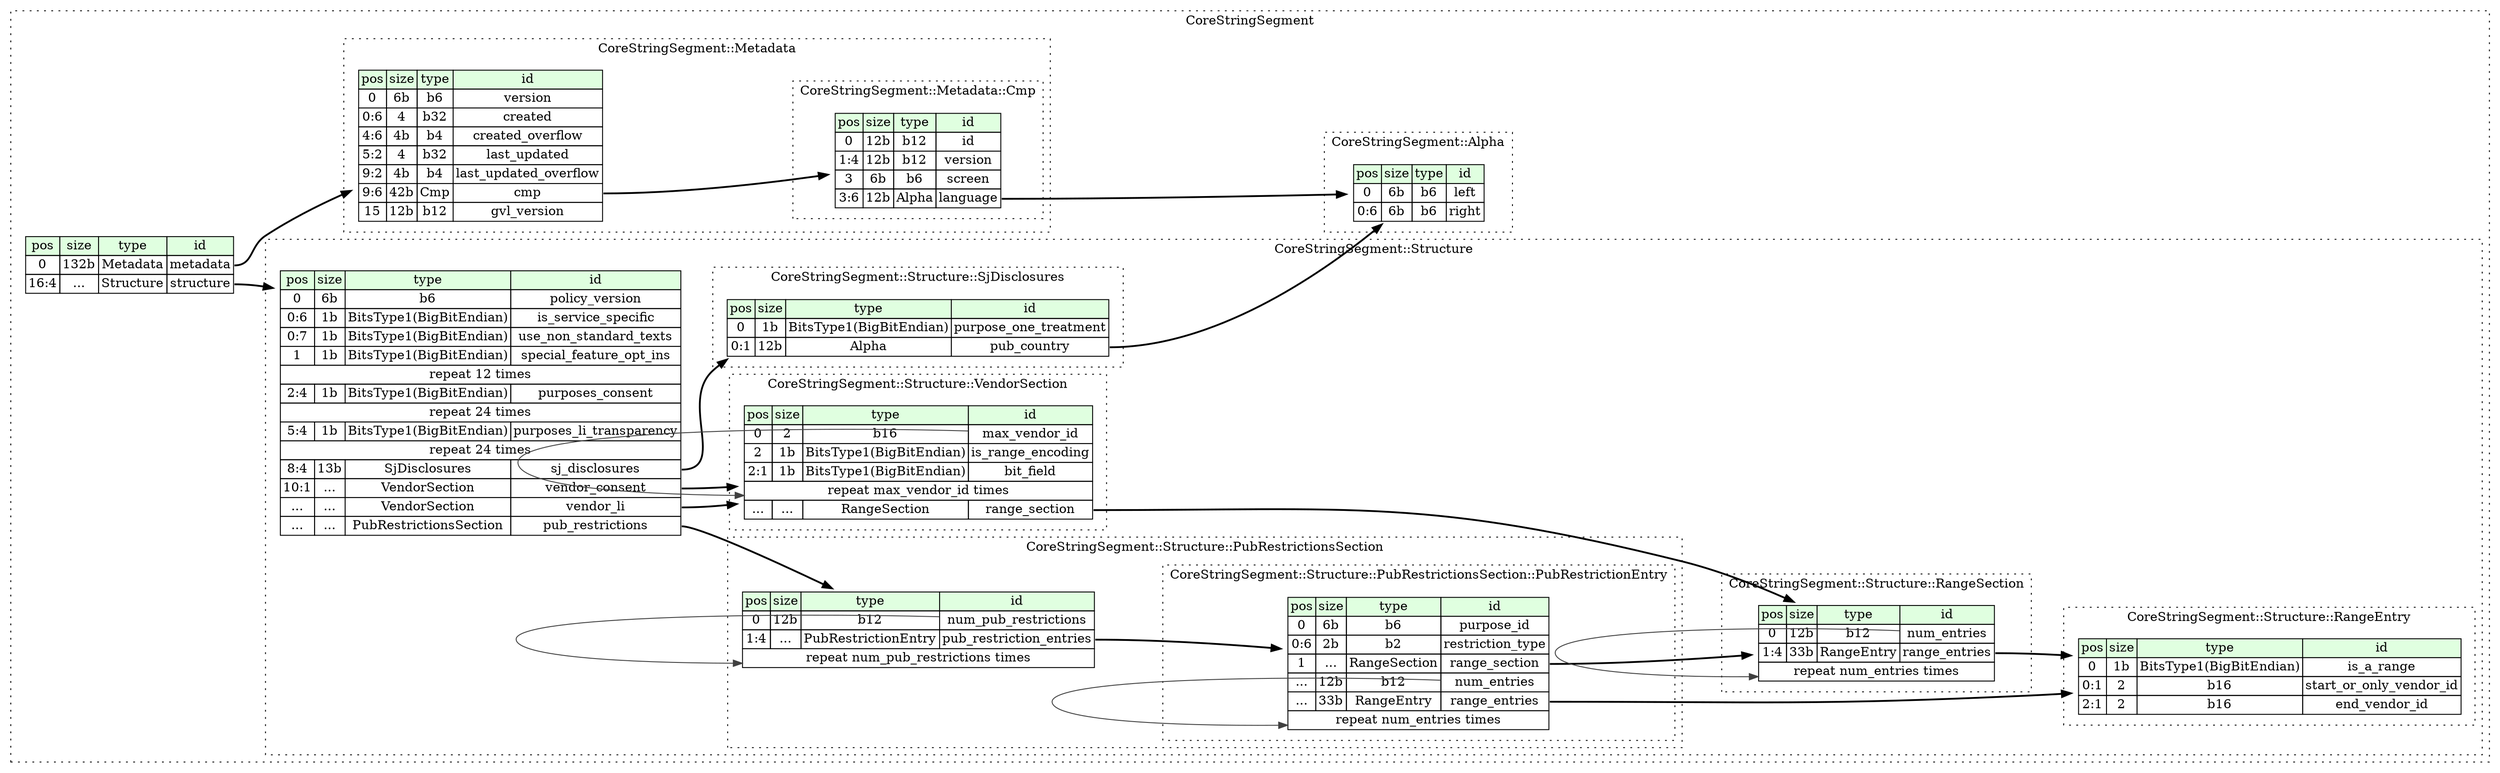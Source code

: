 digraph {
	rankdir=LR;
	node [shape=plaintext];
	subgraph cluster__core_string_segment {
		label="CoreStringSegment";
		graph[style=dotted];

		core_string_segment__seq [label=<<TABLE BORDER="0" CELLBORDER="1" CELLSPACING="0">
			<TR><TD BGCOLOR="#E0FFE0">pos</TD><TD BGCOLOR="#E0FFE0">size</TD><TD BGCOLOR="#E0FFE0">type</TD><TD BGCOLOR="#E0FFE0">id</TD></TR>
			<TR><TD PORT="metadata_pos">0</TD><TD PORT="metadata_size">132b</TD><TD>Metadata</TD><TD PORT="metadata_type">metadata</TD></TR>
			<TR><TD PORT="structure_pos">16:4</TD><TD PORT="structure_size">...</TD><TD>Structure</TD><TD PORT="structure_type">structure</TD></TR>
		</TABLE>>];
		subgraph cluster__alpha {
			label="CoreStringSegment::Alpha";
			graph[style=dotted];

			alpha__seq [label=<<TABLE BORDER="0" CELLBORDER="1" CELLSPACING="0">
				<TR><TD BGCOLOR="#E0FFE0">pos</TD><TD BGCOLOR="#E0FFE0">size</TD><TD BGCOLOR="#E0FFE0">type</TD><TD BGCOLOR="#E0FFE0">id</TD></TR>
				<TR><TD PORT="left_pos">0</TD><TD PORT="left_size">6b</TD><TD>b6</TD><TD PORT="left_type">left</TD></TR>
				<TR><TD PORT="right_pos">0:6</TD><TD PORT="right_size">6b</TD><TD>b6</TD><TD PORT="right_type">right</TD></TR>
			</TABLE>>];
		}
		subgraph cluster__metadata {
			label="CoreStringSegment::Metadata";
			graph[style=dotted];

			metadata__seq [label=<<TABLE BORDER="0" CELLBORDER="1" CELLSPACING="0">
				<TR><TD BGCOLOR="#E0FFE0">pos</TD><TD BGCOLOR="#E0FFE0">size</TD><TD BGCOLOR="#E0FFE0">type</TD><TD BGCOLOR="#E0FFE0">id</TD></TR>
				<TR><TD PORT="version_pos">0</TD><TD PORT="version_size">6b</TD><TD>b6</TD><TD PORT="version_type">version</TD></TR>
				<TR><TD PORT="created_pos">0:6</TD><TD PORT="created_size">4</TD><TD>b32</TD><TD PORT="created_type">created</TD></TR>
				<TR><TD PORT="created_overflow_pos">4:6</TD><TD PORT="created_overflow_size">4b</TD><TD>b4</TD><TD PORT="created_overflow_type">created_overflow</TD></TR>
				<TR><TD PORT="last_updated_pos">5:2</TD><TD PORT="last_updated_size">4</TD><TD>b32</TD><TD PORT="last_updated_type">last_updated</TD></TR>
				<TR><TD PORT="last_updated_overflow_pos">9:2</TD><TD PORT="last_updated_overflow_size">4b</TD><TD>b4</TD><TD PORT="last_updated_overflow_type">last_updated_overflow</TD></TR>
				<TR><TD PORT="cmp_pos">9:6</TD><TD PORT="cmp_size">42b</TD><TD>Cmp</TD><TD PORT="cmp_type">cmp</TD></TR>
				<TR><TD PORT="gvl_version_pos">15</TD><TD PORT="gvl_version_size">12b</TD><TD>b12</TD><TD PORT="gvl_version_type">gvl_version</TD></TR>
			</TABLE>>];
			subgraph cluster__cmp {
				label="CoreStringSegment::Metadata::Cmp";
				graph[style=dotted];

				cmp__seq [label=<<TABLE BORDER="0" CELLBORDER="1" CELLSPACING="0">
					<TR><TD BGCOLOR="#E0FFE0">pos</TD><TD BGCOLOR="#E0FFE0">size</TD><TD BGCOLOR="#E0FFE0">type</TD><TD BGCOLOR="#E0FFE0">id</TD></TR>
					<TR><TD PORT="id_pos">0</TD><TD PORT="id_size">12b</TD><TD>b12</TD><TD PORT="id_type">id</TD></TR>
					<TR><TD PORT="version_pos">1:4</TD><TD PORT="version_size">12b</TD><TD>b12</TD><TD PORT="version_type">version</TD></TR>
					<TR><TD PORT="screen_pos">3</TD><TD PORT="screen_size">6b</TD><TD>b6</TD><TD PORT="screen_type">screen</TD></TR>
					<TR><TD PORT="language_pos">3:6</TD><TD PORT="language_size">12b</TD><TD>Alpha</TD><TD PORT="language_type">language</TD></TR>
				</TABLE>>];
			}
		}
		subgraph cluster__structure {
			label="CoreStringSegment::Structure";
			graph[style=dotted];

			structure__seq [label=<<TABLE BORDER="0" CELLBORDER="1" CELLSPACING="0">
				<TR><TD BGCOLOR="#E0FFE0">pos</TD><TD BGCOLOR="#E0FFE0">size</TD><TD BGCOLOR="#E0FFE0">type</TD><TD BGCOLOR="#E0FFE0">id</TD></TR>
				<TR><TD PORT="policy_version_pos">0</TD><TD PORT="policy_version_size">6b</TD><TD>b6</TD><TD PORT="policy_version_type">policy_version</TD></TR>
				<TR><TD PORT="is_service_specific_pos">0:6</TD><TD PORT="is_service_specific_size">1b</TD><TD>BitsType1(BigBitEndian)</TD><TD PORT="is_service_specific_type">is_service_specific</TD></TR>
				<TR><TD PORT="use_non_standard_texts_pos">0:7</TD><TD PORT="use_non_standard_texts_size">1b</TD><TD>BitsType1(BigBitEndian)</TD><TD PORT="use_non_standard_texts_type">use_non_standard_texts</TD></TR>
				<TR><TD PORT="special_feature_opt_ins_pos">1</TD><TD PORT="special_feature_opt_ins_size">1b</TD><TD>BitsType1(BigBitEndian)</TD><TD PORT="special_feature_opt_ins_type">special_feature_opt_ins</TD></TR>
				<TR><TD COLSPAN="4" PORT="special_feature_opt_ins__repeat">repeat 12 times</TD></TR>
				<TR><TD PORT="purposes_consent_pos">2:4</TD><TD PORT="purposes_consent_size">1b</TD><TD>BitsType1(BigBitEndian)</TD><TD PORT="purposes_consent_type">purposes_consent</TD></TR>
				<TR><TD COLSPAN="4" PORT="purposes_consent__repeat">repeat 24 times</TD></TR>
				<TR><TD PORT="purposes_li_transparency_pos">5:4</TD><TD PORT="purposes_li_transparency_size">1b</TD><TD>BitsType1(BigBitEndian)</TD><TD PORT="purposes_li_transparency_type">purposes_li_transparency</TD></TR>
				<TR><TD COLSPAN="4" PORT="purposes_li_transparency__repeat">repeat 24 times</TD></TR>
				<TR><TD PORT="sj_disclosures_pos">8:4</TD><TD PORT="sj_disclosures_size">13b</TD><TD>SjDisclosures</TD><TD PORT="sj_disclosures_type">sj_disclosures</TD></TR>
				<TR><TD PORT="vendor_consent_pos">10:1</TD><TD PORT="vendor_consent_size">...</TD><TD>VendorSection</TD><TD PORT="vendor_consent_type">vendor_consent</TD></TR>
				<TR><TD PORT="vendor_li_pos">...</TD><TD PORT="vendor_li_size">...</TD><TD>VendorSection</TD><TD PORT="vendor_li_type">vendor_li</TD></TR>
				<TR><TD PORT="pub_restrictions_pos">...</TD><TD PORT="pub_restrictions_size">...</TD><TD>PubRestrictionsSection</TD><TD PORT="pub_restrictions_type">pub_restrictions</TD></TR>
			</TABLE>>];
			subgraph cluster__pub_restrictions_section {
				label="CoreStringSegment::Structure::PubRestrictionsSection";
				graph[style=dotted];

				pub_restrictions_section__seq [label=<<TABLE BORDER="0" CELLBORDER="1" CELLSPACING="0">
					<TR><TD BGCOLOR="#E0FFE0">pos</TD><TD BGCOLOR="#E0FFE0">size</TD><TD BGCOLOR="#E0FFE0">type</TD><TD BGCOLOR="#E0FFE0">id</TD></TR>
					<TR><TD PORT="num_pub_restrictions_pos">0</TD><TD PORT="num_pub_restrictions_size">12b</TD><TD>b12</TD><TD PORT="num_pub_restrictions_type">num_pub_restrictions</TD></TR>
					<TR><TD PORT="pub_restriction_entries_pos">1:4</TD><TD PORT="pub_restriction_entries_size">...</TD><TD>PubRestrictionEntry</TD><TD PORT="pub_restriction_entries_type">pub_restriction_entries</TD></TR>
					<TR><TD COLSPAN="4" PORT="pub_restriction_entries__repeat">repeat num_pub_restrictions times</TD></TR>
				</TABLE>>];
				subgraph cluster__pub_restriction_entry {
					label="CoreStringSegment::Structure::PubRestrictionsSection::PubRestrictionEntry";
					graph[style=dotted];

					pub_restriction_entry__seq [label=<<TABLE BORDER="0" CELLBORDER="1" CELLSPACING="0">
						<TR><TD BGCOLOR="#E0FFE0">pos</TD><TD BGCOLOR="#E0FFE0">size</TD><TD BGCOLOR="#E0FFE0">type</TD><TD BGCOLOR="#E0FFE0">id</TD></TR>
						<TR><TD PORT="purpose_id_pos">0</TD><TD PORT="purpose_id_size">6b</TD><TD>b6</TD><TD PORT="purpose_id_type">purpose_id</TD></TR>
						<TR><TD PORT="restriction_type_pos">0:6</TD><TD PORT="restriction_type_size">2b</TD><TD>b2</TD><TD PORT="restriction_type_type">restriction_type</TD></TR>
						<TR><TD PORT="range_section_pos">1</TD><TD PORT="range_section_size">...</TD><TD>RangeSection</TD><TD PORT="range_section_type">range_section</TD></TR>
						<TR><TD PORT="num_entries_pos">...</TD><TD PORT="num_entries_size">12b</TD><TD>b12</TD><TD PORT="num_entries_type">num_entries</TD></TR>
						<TR><TD PORT="range_entries_pos">...</TD><TD PORT="range_entries_size">33b</TD><TD>RangeEntry</TD><TD PORT="range_entries_type">range_entries</TD></TR>
						<TR><TD COLSPAN="4" PORT="range_entries__repeat">repeat num_entries times</TD></TR>
					</TABLE>>];
				}
			}
			subgraph cluster__vendor_section {
				label="CoreStringSegment::Structure::VendorSection";
				graph[style=dotted];

				vendor_section__seq [label=<<TABLE BORDER="0" CELLBORDER="1" CELLSPACING="0">
					<TR><TD BGCOLOR="#E0FFE0">pos</TD><TD BGCOLOR="#E0FFE0">size</TD><TD BGCOLOR="#E0FFE0">type</TD><TD BGCOLOR="#E0FFE0">id</TD></TR>
					<TR><TD PORT="max_vendor_id_pos">0</TD><TD PORT="max_vendor_id_size">2</TD><TD>b16</TD><TD PORT="max_vendor_id_type">max_vendor_id</TD></TR>
					<TR><TD PORT="is_range_encoding_pos">2</TD><TD PORT="is_range_encoding_size">1b</TD><TD>BitsType1(BigBitEndian)</TD><TD PORT="is_range_encoding_type">is_range_encoding</TD></TR>
					<TR><TD PORT="bit_field_pos">2:1</TD><TD PORT="bit_field_size">1b</TD><TD>BitsType1(BigBitEndian)</TD><TD PORT="bit_field_type">bit_field</TD></TR>
					<TR><TD COLSPAN="4" PORT="bit_field__repeat">repeat max_vendor_id times</TD></TR>
					<TR><TD PORT="range_section_pos">...</TD><TD PORT="range_section_size">...</TD><TD>RangeSection</TD><TD PORT="range_section_type">range_section</TD></TR>
				</TABLE>>];
			}
			subgraph cluster__range_section {
				label="CoreStringSegment::Structure::RangeSection";
				graph[style=dotted];

				range_section__seq [label=<<TABLE BORDER="0" CELLBORDER="1" CELLSPACING="0">
					<TR><TD BGCOLOR="#E0FFE0">pos</TD><TD BGCOLOR="#E0FFE0">size</TD><TD BGCOLOR="#E0FFE0">type</TD><TD BGCOLOR="#E0FFE0">id</TD></TR>
					<TR><TD PORT="num_entries_pos">0</TD><TD PORT="num_entries_size">12b</TD><TD>b12</TD><TD PORT="num_entries_type">num_entries</TD></TR>
					<TR><TD PORT="range_entries_pos">1:4</TD><TD PORT="range_entries_size">33b</TD><TD>RangeEntry</TD><TD PORT="range_entries_type">range_entries</TD></TR>
					<TR><TD COLSPAN="4" PORT="range_entries__repeat">repeat num_entries times</TD></TR>
				</TABLE>>];
			}
			subgraph cluster__sj_disclosures {
				label="CoreStringSegment::Structure::SjDisclosures";
				graph[style=dotted];

				sj_disclosures__seq [label=<<TABLE BORDER="0" CELLBORDER="1" CELLSPACING="0">
					<TR><TD BGCOLOR="#E0FFE0">pos</TD><TD BGCOLOR="#E0FFE0">size</TD><TD BGCOLOR="#E0FFE0">type</TD><TD BGCOLOR="#E0FFE0">id</TD></TR>
					<TR><TD PORT="purpose_one_treatment_pos">0</TD><TD PORT="purpose_one_treatment_size">1b</TD><TD>BitsType1(BigBitEndian)</TD><TD PORT="purpose_one_treatment_type">purpose_one_treatment</TD></TR>
					<TR><TD PORT="pub_country_pos">0:1</TD><TD PORT="pub_country_size">12b</TD><TD>Alpha</TD><TD PORT="pub_country_type">pub_country</TD></TR>
				</TABLE>>];
			}
			subgraph cluster__range_entry {
				label="CoreStringSegment::Structure::RangeEntry";
				graph[style=dotted];

				range_entry__seq [label=<<TABLE BORDER="0" CELLBORDER="1" CELLSPACING="0">
					<TR><TD BGCOLOR="#E0FFE0">pos</TD><TD BGCOLOR="#E0FFE0">size</TD><TD BGCOLOR="#E0FFE0">type</TD><TD BGCOLOR="#E0FFE0">id</TD></TR>
					<TR><TD PORT="is_a_range_pos">0</TD><TD PORT="is_a_range_size">1b</TD><TD>BitsType1(BigBitEndian)</TD><TD PORT="is_a_range_type">is_a_range</TD></TR>
					<TR><TD PORT="start_or_only_vendor_id_pos">0:1</TD><TD PORT="start_or_only_vendor_id_size">2</TD><TD>b16</TD><TD PORT="start_or_only_vendor_id_type">start_or_only_vendor_id</TD></TR>
					<TR><TD PORT="end_vendor_id_pos">2:1</TD><TD PORT="end_vendor_id_size">2</TD><TD>b16</TD><TD PORT="end_vendor_id_type">end_vendor_id</TD></TR>
				</TABLE>>];
			}
		}
	}
	core_string_segment__seq:metadata_type -> metadata__seq [style=bold];
	core_string_segment__seq:structure_type -> structure__seq [style=bold];
	metadata__seq:cmp_type -> cmp__seq [style=bold];
	cmp__seq:language_type -> alpha__seq [style=bold];
	structure__seq:sj_disclosures_type -> sj_disclosures__seq [style=bold];
	structure__seq:vendor_consent_type -> vendor_section__seq [style=bold];
	structure__seq:vendor_li_type -> vendor_section__seq [style=bold];
	structure__seq:pub_restrictions_type -> pub_restrictions_section__seq [style=bold];
	pub_restrictions_section__seq:pub_restriction_entries_type -> pub_restriction_entry__seq [style=bold];
	pub_restrictions_section__seq:num_pub_restrictions_type -> pub_restrictions_section__seq:pub_restriction_entries__repeat [color="#404040"];
	pub_restriction_entry__seq:range_section_type -> range_section__seq [style=bold];
	pub_restriction_entry__seq:range_entries_type -> range_entry__seq [style=bold];
	pub_restriction_entry__seq:num_entries_type -> pub_restriction_entry__seq:range_entries__repeat [color="#404040"];
	vendor_section__seq:max_vendor_id_type -> vendor_section__seq:bit_field__repeat [color="#404040"];
	vendor_section__seq:range_section_type -> range_section__seq [style=bold];
	range_section__seq:range_entries_type -> range_entry__seq [style=bold];
	range_section__seq:num_entries_type -> range_section__seq:range_entries__repeat [color="#404040"];
	sj_disclosures__seq:pub_country_type -> alpha__seq [style=bold];
}

